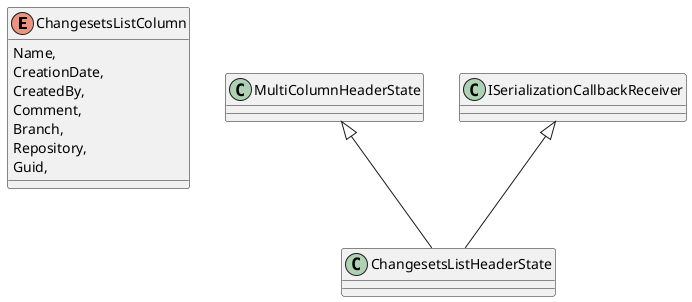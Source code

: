 @startuml
enum ChangesetsListColumn {
    Name,
    CreationDate,
    CreatedBy,
    Comment,
    Branch,
    Repository,
    Guid,
}
class ChangesetsListHeaderState {
}
MultiColumnHeaderState <|-- ChangesetsListHeaderState
ISerializationCallbackReceiver <|-- ChangesetsListHeaderState
@enduml
